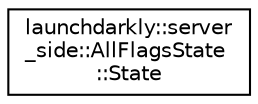 digraph "Graphical Class Hierarchy"
{
 // LATEX_PDF_SIZE
  edge [fontname="Helvetica",fontsize="10",labelfontname="Helvetica",labelfontsize="10"];
  node [fontname="Helvetica",fontsize="10",shape=record];
  rankdir="LR";
  Node0 [label="launchdarkly::server\l_side::AllFlagsState\l::State",height=0.2,width=0.4,color="black", fillcolor="white", style="filled",URL="$classlaunchdarkly_1_1server__side_1_1AllFlagsState_1_1State.html",tooltip=" "];
}
